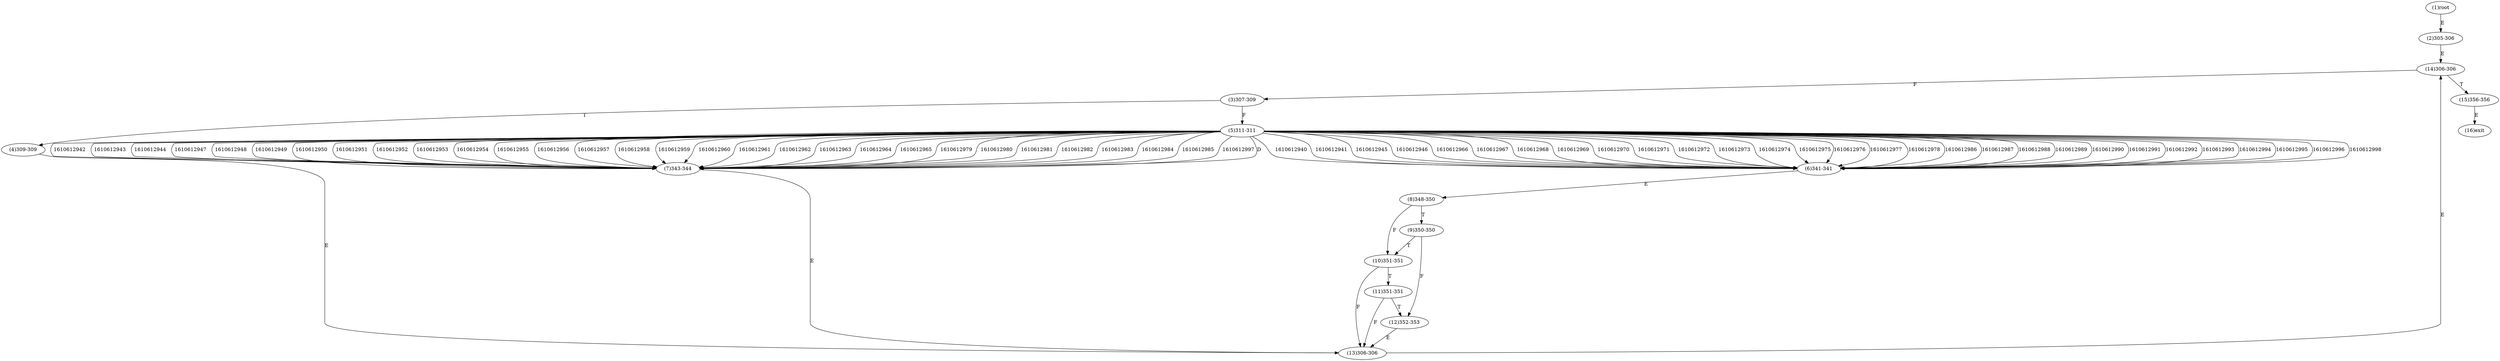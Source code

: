 digraph "" { 
1[ label="(1)root"];
2[ label="(2)305-306"];
3[ label="(3)307-309"];
4[ label="(4)309-309"];
5[ label="(5)311-311"];
6[ label="(6)341-341"];
7[ label="(7)343-344"];
8[ label="(8)348-350"];
9[ label="(9)350-350"];
10[ label="(10)351-351"];
11[ label="(11)351-351"];
12[ label="(12)352-353"];
13[ label="(13)306-306"];
14[ label="(14)306-306"];
15[ label="(15)356-356"];
16[ label="(16)exit"];
1->2[ label="E"];
2->14[ label="E"];
3->5[ label="F"];
3->4[ label="T"];
4->13[ label="E"];
5->6[ label="1610612940"];
5->6[ label="1610612941"];
5->7[ label="1610612942"];
5->7[ label="1610612943"];
5->7[ label="1610612944"];
5->6[ label="1610612945"];
5->6[ label="1610612946"];
5->7[ label="1610612947"];
5->7[ label="1610612948"];
5->7[ label="1610612949"];
5->7[ label="1610612950"];
5->7[ label="1610612951"];
5->7[ label="1610612952"];
5->7[ label="1610612953"];
5->7[ label="1610612954"];
5->7[ label="1610612955"];
5->7[ label="1610612956"];
5->7[ label="1610612957"];
5->7[ label="1610612958"];
5->7[ label="1610612959"];
5->7[ label="1610612960"];
5->7[ label="1610612961"];
5->7[ label="1610612962"];
5->7[ label="1610612963"];
5->7[ label="1610612964"];
5->7[ label="1610612965"];
5->6[ label="1610612966"];
5->6[ label="1610612967"];
5->6[ label="1610612968"];
5->6[ label="1610612969"];
5->6[ label="1610612970"];
5->6[ label="1610612971"];
5->6[ label="1610612972"];
5->6[ label="1610612973"];
5->6[ label="1610612974"];
5->6[ label="1610612975"];
5->6[ label="1610612976"];
5->6[ label="1610612977"];
5->6[ label="1610612978"];
5->7[ label="1610612979"];
5->7[ label="1610612980"];
5->7[ label="1610612981"];
5->7[ label="1610612982"];
5->7[ label="1610612983"];
5->7[ label="1610612984"];
5->7[ label="1610612985"];
5->6[ label="1610612986"];
5->6[ label="1610612987"];
5->6[ label="1610612988"];
5->6[ label="1610612989"];
5->6[ label="1610612990"];
5->6[ label="1610612991"];
5->6[ label="1610612992"];
5->6[ label="1610612993"];
5->6[ label="1610612994"];
5->6[ label="1610612995"];
5->6[ label="1610612996"];
5->7[ label="1610612997"];
5->6[ label="1610612998"];
5->7[ label="D"];
6->8[ label="E"];
7->13[ label="E"];
8->10[ label="F"];
8->9[ label="T"];
9->12[ label="F"];
9->10[ label="T"];
10->13[ label="F"];
10->11[ label="T"];
11->13[ label="F"];
11->12[ label="T"];
12->13[ label="E"];
13->14[ label="E"];
14->3[ label="F"];
14->15[ label="T"];
15->16[ label="E"];
}